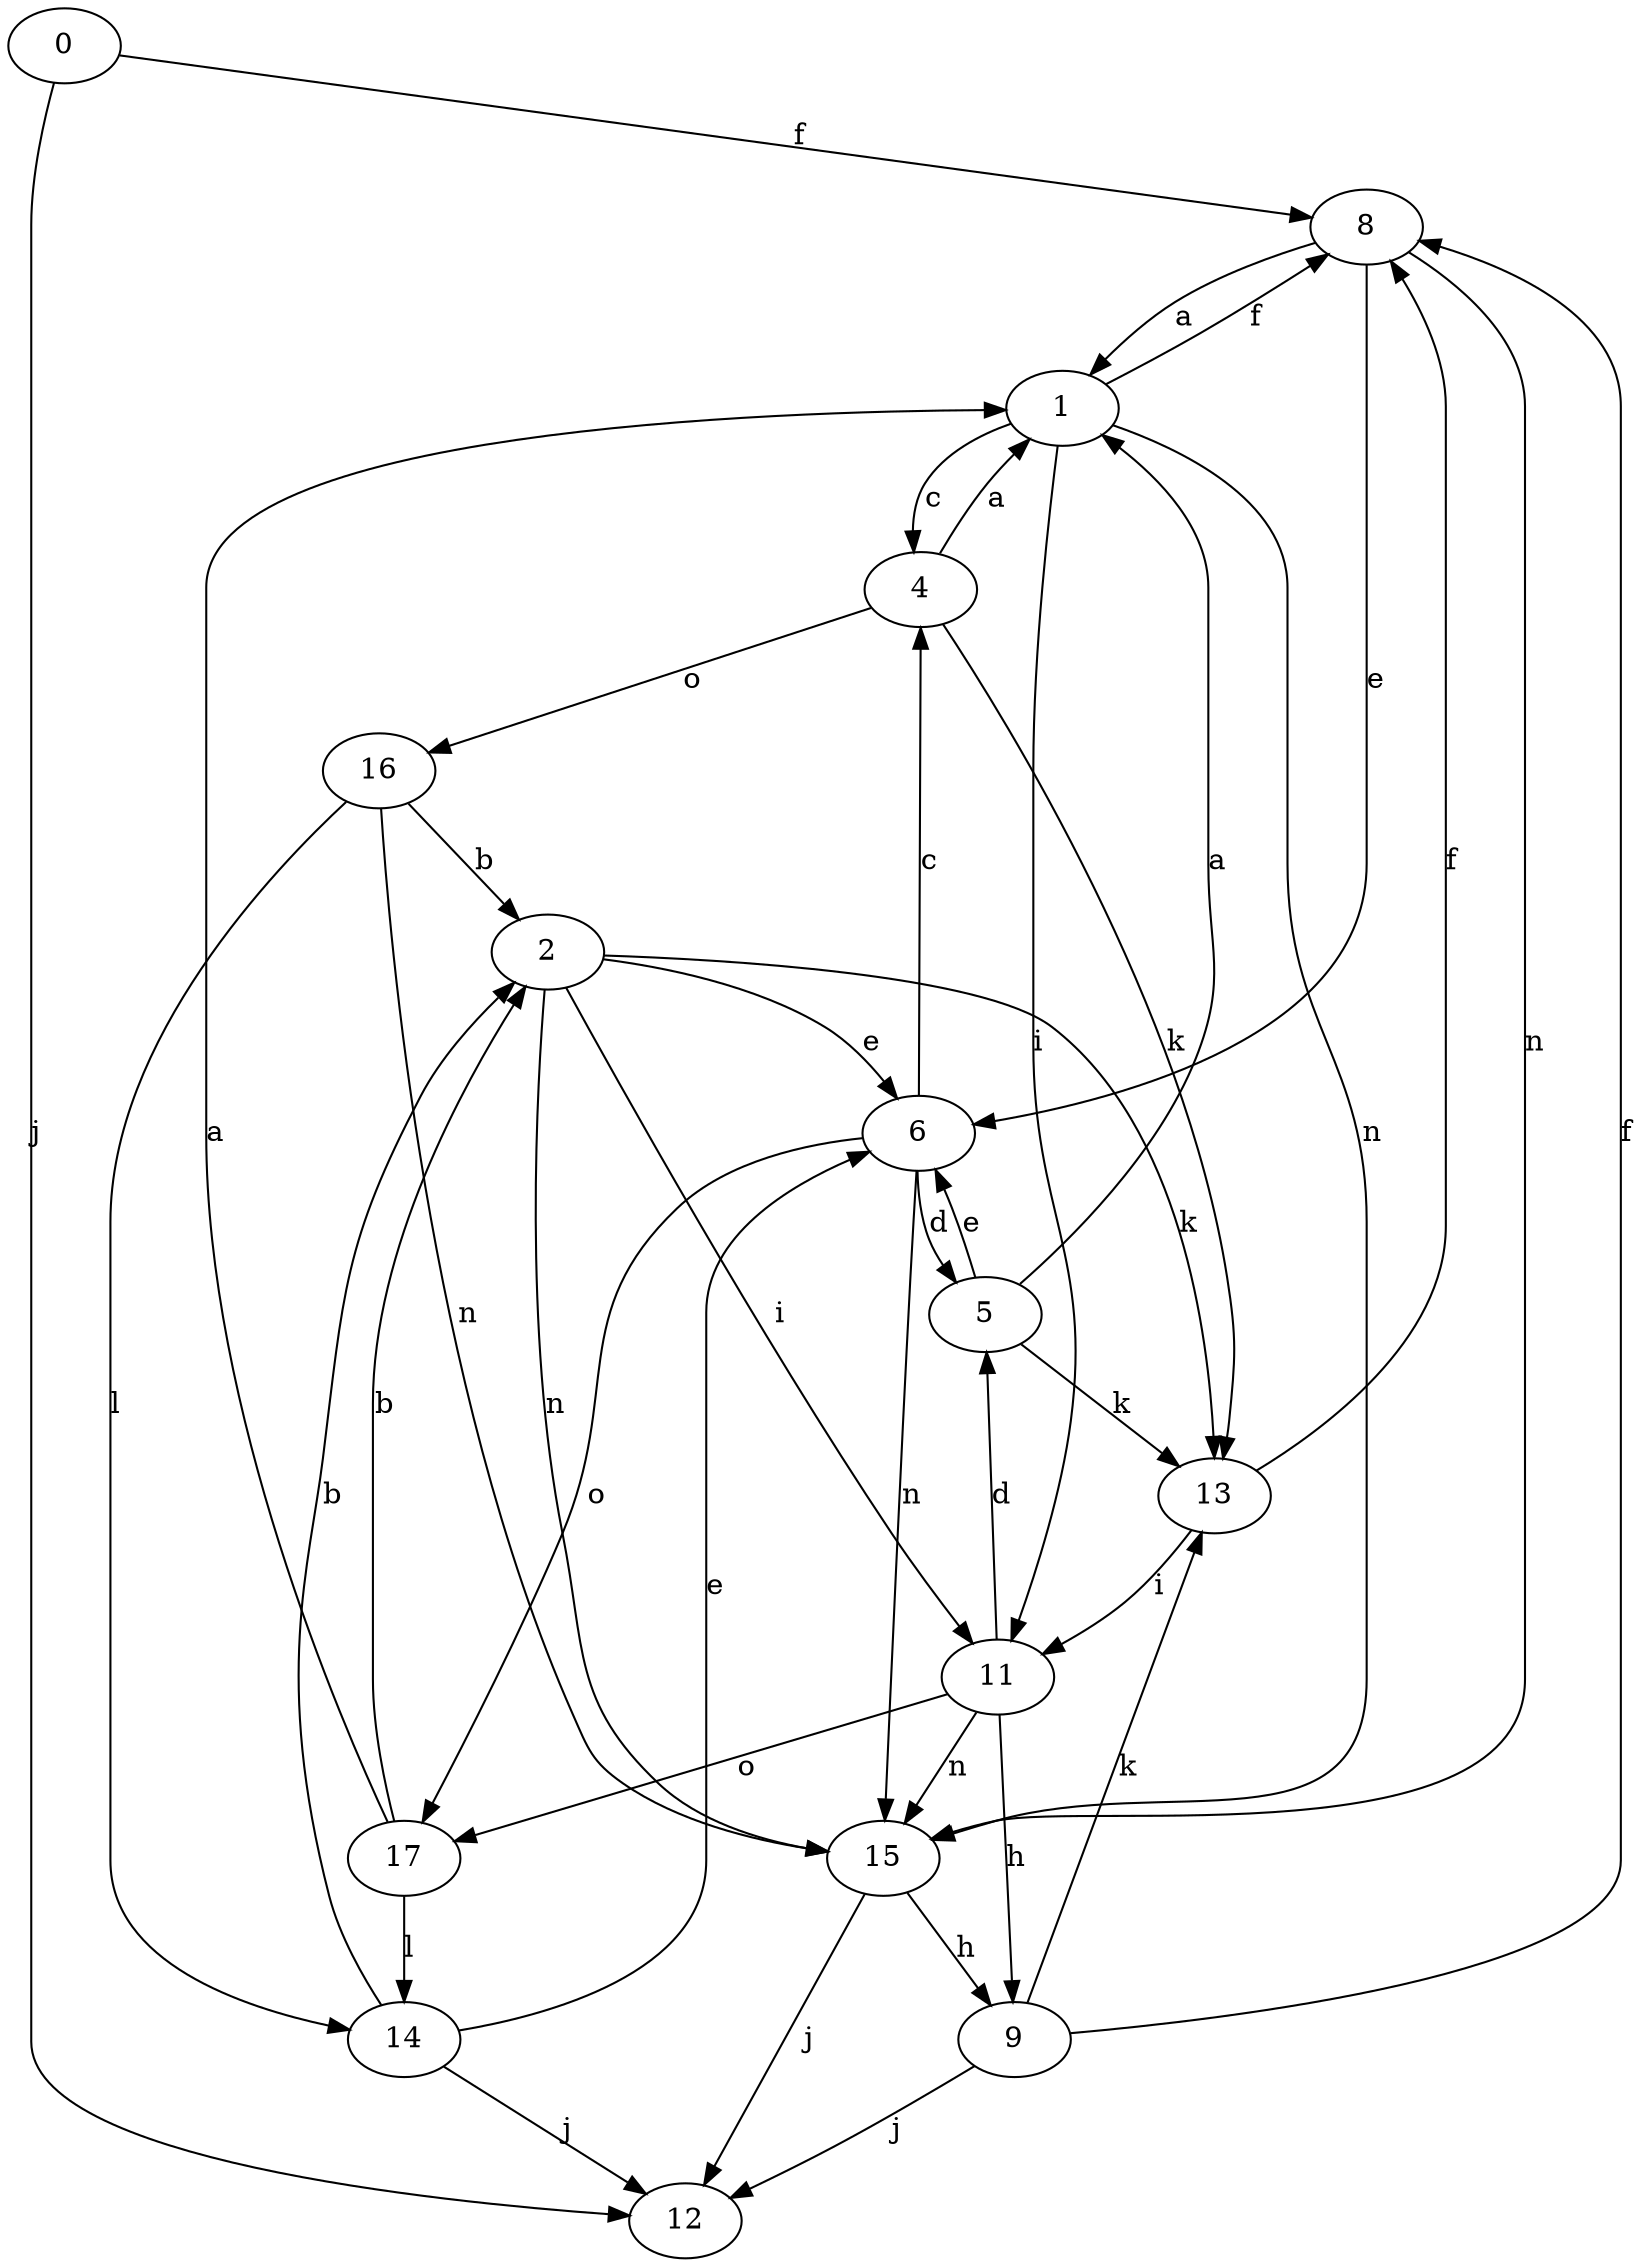 strict digraph  {
0;
1;
2;
4;
5;
6;
8;
9;
11;
12;
13;
14;
15;
16;
17;
0 -> 8  [label=f];
0 -> 12  [label=j];
1 -> 4  [label=c];
1 -> 8  [label=f];
1 -> 11  [label=i];
1 -> 15  [label=n];
2 -> 6  [label=e];
2 -> 11  [label=i];
2 -> 13  [label=k];
2 -> 15  [label=n];
4 -> 1  [label=a];
4 -> 13  [label=k];
4 -> 16  [label=o];
5 -> 1  [label=a];
5 -> 6  [label=e];
5 -> 13  [label=k];
6 -> 4  [label=c];
6 -> 5  [label=d];
6 -> 15  [label=n];
6 -> 17  [label=o];
8 -> 1  [label=a];
8 -> 6  [label=e];
8 -> 15  [label=n];
9 -> 8  [label=f];
9 -> 12  [label=j];
9 -> 13  [label=k];
11 -> 5  [label=d];
11 -> 9  [label=h];
11 -> 15  [label=n];
11 -> 17  [label=o];
13 -> 8  [label=f];
13 -> 11  [label=i];
14 -> 2  [label=b];
14 -> 6  [label=e];
14 -> 12  [label=j];
15 -> 9  [label=h];
15 -> 12  [label=j];
16 -> 2  [label=b];
16 -> 14  [label=l];
16 -> 15  [label=n];
17 -> 1  [label=a];
17 -> 2  [label=b];
17 -> 14  [label=l];
}
